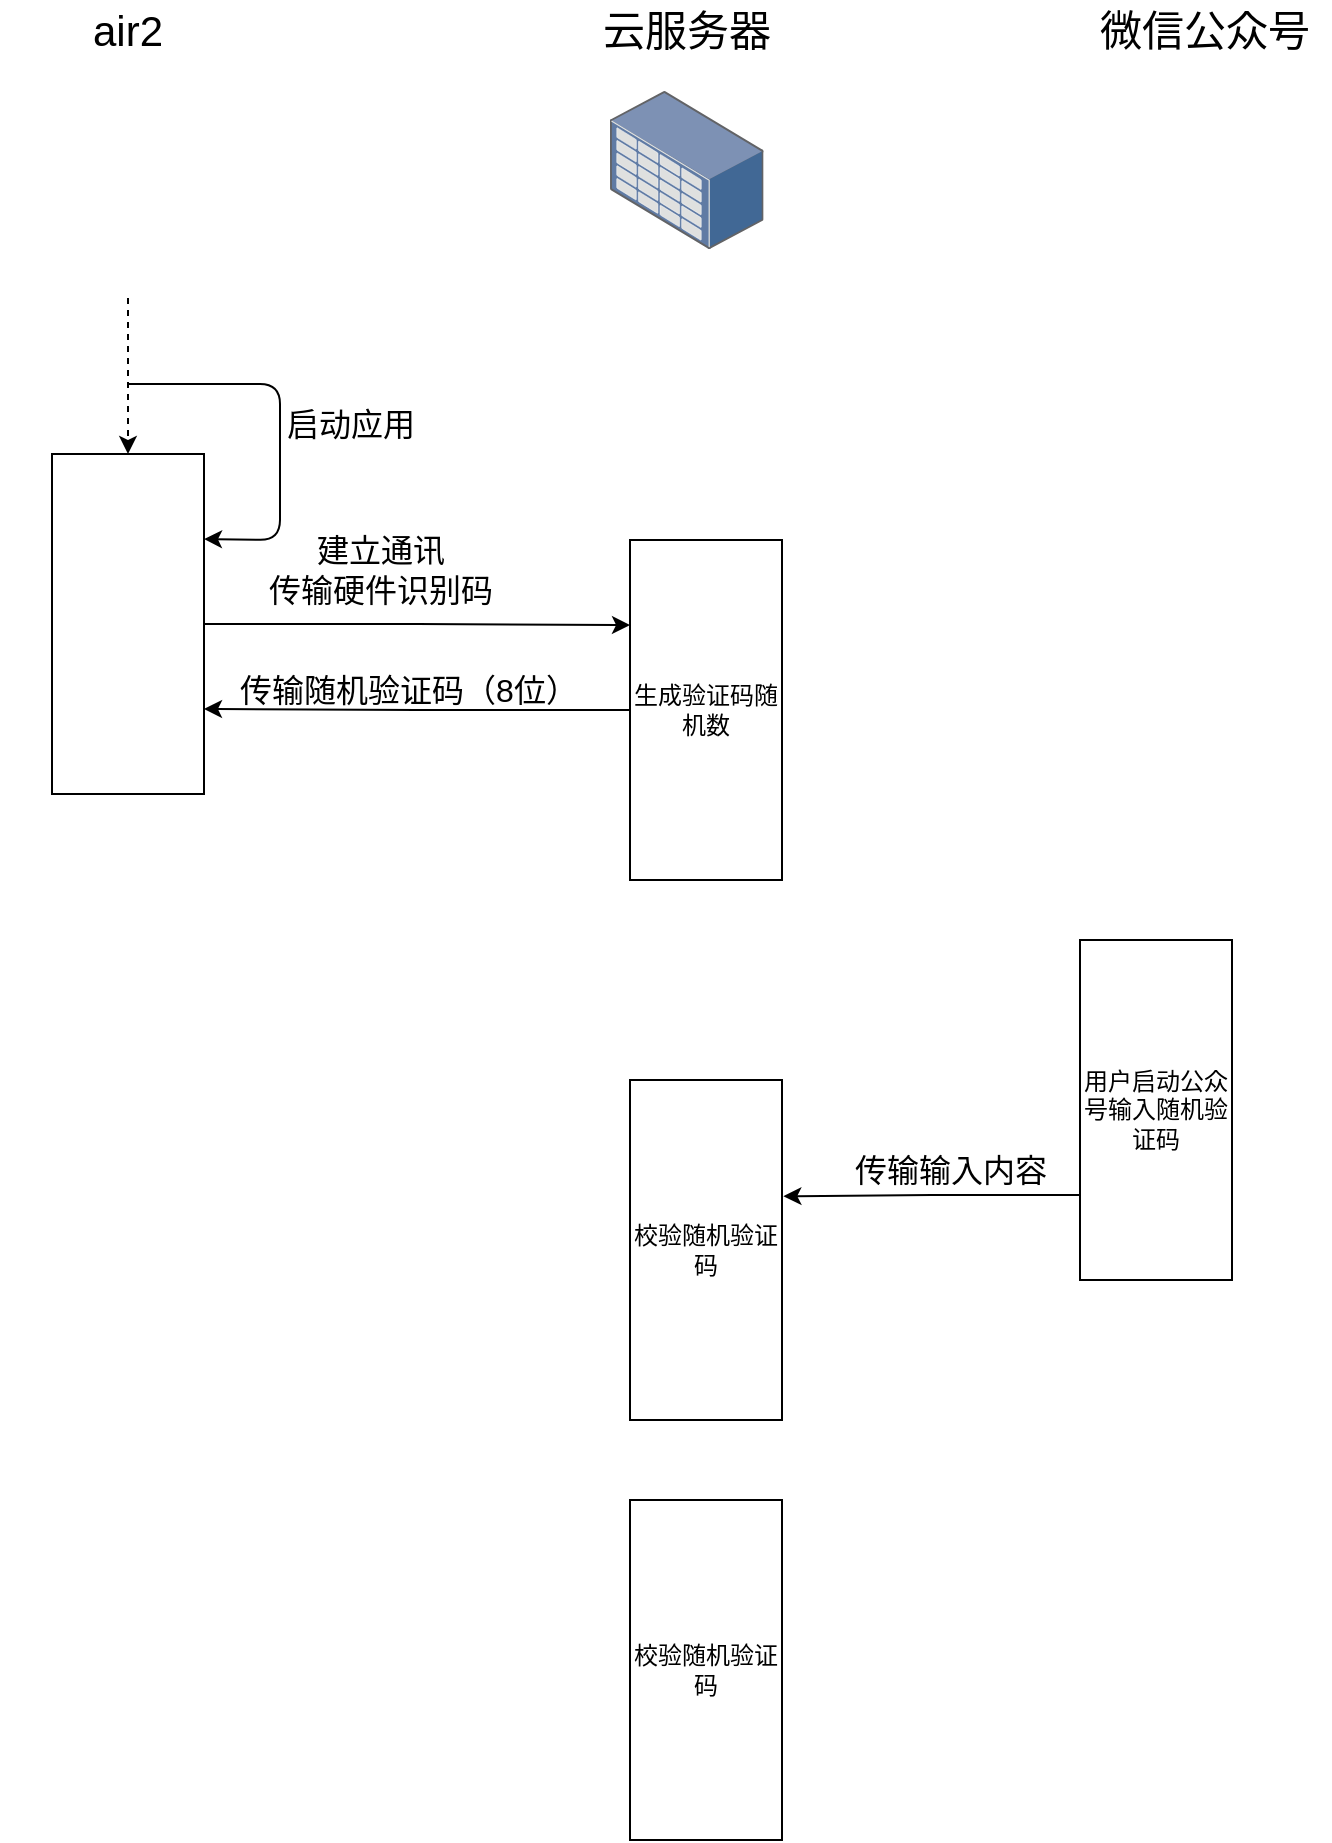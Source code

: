 <mxfile version="21.7.2" type="github" pages="6">
  <diagram name="第 1 页" id="tbNAQEeTbe8jgCemLPBB">
    <mxGraphModel dx="1386" dy="793" grid="1" gridSize="10" guides="1" tooltips="1" connect="1" arrows="1" fold="1" page="1" pageScale="1" pageWidth="827" pageHeight="1169" math="0" shadow="0">
      <root>
        <mxCell id="0" />
        <mxCell id="1" parent="0" />
        <mxCell id="WIPg4IyiBnpdyHLyORIN-1" value="" style="image;points=[];aspect=fixed;html=1;align=center;shadow=0;dashed=0;image=img/lib/allied_telesis/storage/Datacenter_Server_Storage_Unit_Large.svg;" parent="1" vertex="1">
          <mxGeometry x="375" y="145.4" width="76.8" height="79.2" as="geometry" />
        </mxCell>
        <mxCell id="WIPg4IyiBnpdyHLyORIN-4" value="" style="shape=image;html=1;verticalAlign=top;verticalLabelPosition=bottom;labelBackgroundColor=#ffffff;imageAspect=0;aspect=fixed;image=https://cdn0.iconfinder.com/data/icons/social-media-2104/24/social_media_social_media_logo_wechat-128.png" parent="1" vertex="1">
          <mxGeometry x="640" y="152.5" width="65" height="65" as="geometry" />
        </mxCell>
        <mxCell id="WIPg4IyiBnpdyHLyORIN-18" style="edgeStyle=orthogonalEdgeStyle;rounded=0;orthogonalLoop=1;jettySize=auto;html=1;exitX=0.5;exitY=1;exitDx=0;exitDy=0;entryX=0.5;entryY=0;entryDx=0;entryDy=0;dashed=1;" parent="1" source="WIPg4IyiBnpdyHLyORIN-5" target="WIPg4IyiBnpdyHLyORIN-12" edge="1">
          <mxGeometry relative="1" as="geometry" />
        </mxCell>
        <mxCell id="WIPg4IyiBnpdyHLyORIN-5" value="" style="shape=image;html=1;verticalAlign=top;verticalLabelPosition=bottom;labelBackgroundColor=#ffffff;imageAspect=0;aspect=fixed;image=https://cdn2.iconfinder.com/data/icons/freecns-cumulus/16/519647-150_Glasses-128.png" parent="1" vertex="1">
          <mxGeometry x="70" y="121" width="128" height="128" as="geometry" />
        </mxCell>
        <mxCell id="WIPg4IyiBnpdyHLyORIN-7" value="air2" style="text;html=1;strokeColor=none;fillColor=none;align=center;verticalAlign=middle;whiteSpace=wrap;rounded=0;fontSize=21;" parent="1" vertex="1">
          <mxGeometry x="104" y="100" width="60" height="30" as="geometry" />
        </mxCell>
        <mxCell id="WIPg4IyiBnpdyHLyORIN-8" value="云服务器" style="text;html=1;strokeColor=none;fillColor=none;align=center;verticalAlign=middle;whiteSpace=wrap;rounded=0;fontSize=21;" parent="1" vertex="1">
          <mxGeometry x="366" y="100" width="95" height="30" as="geometry" />
        </mxCell>
        <mxCell id="WIPg4IyiBnpdyHLyORIN-11" value="微信公众号" style="text;html=1;strokeColor=none;fillColor=none;align=center;verticalAlign=middle;whiteSpace=wrap;rounded=0;fontSize=21;" parent="1" vertex="1">
          <mxGeometry x="610" y="100" width="125" height="30" as="geometry" />
        </mxCell>
        <mxCell id="WIPg4IyiBnpdyHLyORIN-14" style="edgeStyle=orthogonalEdgeStyle;rounded=0;orthogonalLoop=1;jettySize=auto;html=1;exitX=1;exitY=0.5;exitDx=0;exitDy=0;entryX=0;entryY=0.25;entryDx=0;entryDy=0;" parent="1" source="WIPg4IyiBnpdyHLyORIN-12" target="WIPg4IyiBnpdyHLyORIN-13" edge="1">
          <mxGeometry relative="1" as="geometry" />
        </mxCell>
        <mxCell id="WIPg4IyiBnpdyHLyORIN-12" value="" style="rounded=0;whiteSpace=wrap;html=1;" parent="1" vertex="1">
          <mxGeometry x="96" y="327" width="76" height="170" as="geometry" />
        </mxCell>
        <mxCell id="WIPg4IyiBnpdyHLyORIN-17" style="edgeStyle=orthogonalEdgeStyle;rounded=0;orthogonalLoop=1;jettySize=auto;html=1;exitX=0;exitY=0.5;exitDx=0;exitDy=0;entryX=1;entryY=0.75;entryDx=0;entryDy=0;" parent="1" source="WIPg4IyiBnpdyHLyORIN-13" target="WIPg4IyiBnpdyHLyORIN-12" edge="1">
          <mxGeometry relative="1" as="geometry" />
        </mxCell>
        <mxCell id="WIPg4IyiBnpdyHLyORIN-13" value="生成验证码随机数" style="rounded=0;whiteSpace=wrap;html=1;" parent="1" vertex="1">
          <mxGeometry x="385" y="370" width="76" height="170" as="geometry" />
        </mxCell>
        <mxCell id="WIPg4IyiBnpdyHLyORIN-15" value="&lt;font style=&quot;font-size: 16px;&quot;&gt;建立通讯&lt;/font&gt;" style="text;html=1;align=center;verticalAlign=middle;resizable=0;points=[];autosize=1;strokeColor=none;fillColor=none;" parent="1" vertex="1">
          <mxGeometry x="215" y="360" width="90" height="30" as="geometry" />
        </mxCell>
        <mxCell id="WIPg4IyiBnpdyHLyORIN-16" value="&lt;font style=&quot;font-size: 16px;&quot;&gt;传输硬件识别码&lt;/font&gt;" style="text;html=1;align=center;verticalAlign=middle;resizable=0;points=[];autosize=1;strokeColor=none;fillColor=none;" parent="1" vertex="1">
          <mxGeometry x="190" y="380" width="140" height="30" as="geometry" />
        </mxCell>
        <mxCell id="WIPg4IyiBnpdyHLyORIN-19" value="" style="endArrow=classic;html=1;rounded=1;entryX=1;entryY=0.25;entryDx=0;entryDy=0;" parent="1" target="WIPg4IyiBnpdyHLyORIN-12" edge="1">
          <mxGeometry width="50" height="50" relative="1" as="geometry">
            <mxPoint x="134" y="292" as="sourcePoint" />
            <mxPoint x="564" y="292" as="targetPoint" />
            <Array as="points">
              <mxPoint x="210" y="292" />
              <mxPoint x="210" y="370" />
            </Array>
          </mxGeometry>
        </mxCell>
        <mxCell id="WIPg4IyiBnpdyHLyORIN-20" value="&lt;font style=&quot;font-size: 16px;&quot;&gt;启动应用&lt;/font&gt;" style="text;html=1;align=center;verticalAlign=middle;resizable=0;points=[];autosize=1;strokeColor=none;fillColor=none;" parent="1" vertex="1">
          <mxGeometry x="200" y="297" width="90" height="30" as="geometry" />
        </mxCell>
        <mxCell id="WIPg4IyiBnpdyHLyORIN-21" value="&lt;font style=&quot;font-size: 16px;&quot;&gt;传输随机验证码（8位）&lt;/font&gt;" style="text;html=1;align=center;verticalAlign=middle;resizable=0;points=[];autosize=1;strokeColor=none;fillColor=none;" parent="1" vertex="1">
          <mxGeometry x="179" y="430" width="190" height="30" as="geometry" />
        </mxCell>
        <mxCell id="WIPg4IyiBnpdyHLyORIN-24" style="edgeStyle=orthogonalEdgeStyle;rounded=0;orthogonalLoop=1;jettySize=auto;html=1;exitX=0;exitY=0.75;exitDx=0;exitDy=0;entryX=1.009;entryY=0.342;entryDx=0;entryDy=0;entryPerimeter=0;" parent="1" source="WIPg4IyiBnpdyHLyORIN-22" target="WIPg4IyiBnpdyHLyORIN-23" edge="1">
          <mxGeometry relative="1" as="geometry" />
        </mxCell>
        <mxCell id="WIPg4IyiBnpdyHLyORIN-22" value="用户启动公众号输入随机验证码" style="rounded=0;whiteSpace=wrap;html=1;" parent="1" vertex="1">
          <mxGeometry x="610" y="570" width="76" height="170" as="geometry" />
        </mxCell>
        <mxCell id="WIPg4IyiBnpdyHLyORIN-23" value="校验随机验证码" style="rounded=0;whiteSpace=wrap;html=1;" parent="1" vertex="1">
          <mxGeometry x="385" y="640" width="76" height="170" as="geometry" />
        </mxCell>
        <mxCell id="WIPg4IyiBnpdyHLyORIN-25" value="&lt;font style=&quot;font-size: 16px;&quot;&gt;传输输入内容&lt;/font&gt;" style="text;html=1;align=center;verticalAlign=middle;resizable=0;points=[];autosize=1;strokeColor=none;fillColor=none;" parent="1" vertex="1">
          <mxGeometry x="485" y="670" width="120" height="30" as="geometry" />
        </mxCell>
        <mxCell id="WIPg4IyiBnpdyHLyORIN-27" value="校验随机验证码" style="rounded=0;whiteSpace=wrap;html=1;" parent="1" vertex="1">
          <mxGeometry x="385" y="850" width="76" height="170" as="geometry" />
        </mxCell>
      </root>
    </mxGraphModel>
  </diagram>
  <diagram id="AiDIZEmmGgKxxyYdE0Q1" name="第 2 页">
    <mxGraphModel dx="3599" dy="1586" grid="1" gridSize="10" guides="1" tooltips="1" connect="1" arrows="1" fold="1" page="1" pageScale="1" pageWidth="827" pageHeight="1169" math="0" shadow="0">
      <root>
        <mxCell id="0" />
        <mxCell id="1" parent="0" />
        <mxCell id="V5kMmdpQEaDHI8ah_SAi-24" value="微信公众号端" style="swimlane;whiteSpace=wrap;html=1;" vertex="1" parent="1">
          <mxGeometry x="480" y="300" width="300" height="1060" as="geometry" />
        </mxCell>
        <mxCell id="V5kMmdpQEaDHI8ah_SAi-2" value="" style="shape=image;html=1;verticalAlign=top;verticalLabelPosition=bottom;labelBackgroundColor=#ffffff;imageAspect=0;aspect=fixed;image=https://cdn0.iconfinder.com/data/icons/social-media-2104/24/social_media_social_media_logo_wechat-128.png" vertex="1" parent="V5kMmdpQEaDHI8ah_SAi-24">
          <mxGeometry x="117.5" y="71.5" width="65" height="65" as="geometry" />
        </mxCell>
        <mxCell id="4Fa01oT7hVqr7HHOkqir-5" value="打开微信公众号，输入随机验证码、硬件识别码" style="rounded=0;whiteSpace=wrap;html=1;" vertex="1" parent="V5kMmdpQEaDHI8ah_SAi-24">
          <mxGeometry x="90" y="420" width="120" height="60" as="geometry" />
        </mxCell>
        <mxCell id="4Fa01oT7hVqr7HHOkqir-14" value="传输输入内容" style="text;html=1;align=center;verticalAlign=middle;resizable=0;points=[];autosize=1;strokeColor=none;fillColor=none;" vertex="1" parent="V5kMmdpQEaDHI8ah_SAi-24">
          <mxGeometry x="-5" y="560" width="100" height="30" as="geometry" />
        </mxCell>
        <mxCell id="V5kMmdpQEaDHI8ah_SAi-25" value="云服务器端" style="swimlane;whiteSpace=wrap;html=1;" vertex="1" parent="1">
          <mxGeometry x="180" y="300" width="300" height="1060" as="geometry" />
        </mxCell>
        <mxCell id="V5kMmdpQEaDHI8ah_SAi-1" value="" style="image;points=[];aspect=fixed;html=1;align=center;shadow=0;dashed=0;image=img/lib/allied_telesis/storage/Datacenter_Server_Storage_Unit_Large.svg;" vertex="1" parent="V5kMmdpQEaDHI8ah_SAi-25">
          <mxGeometry x="111.6" y="64.4" width="76.8" height="79.2" as="geometry" />
        </mxCell>
        <mxCell id="V5kMmdpQEaDHI8ah_SAi-35" value="记录硬件识别码&lt;br&gt;生成八位随机验证码" style="rounded=0;whiteSpace=wrap;html=1;dashed=1;dashPattern=8 8;" vertex="1" parent="V5kMmdpQEaDHI8ah_SAi-25">
          <mxGeometry x="90" y="270" width="120" height="60" as="geometry" />
        </mxCell>
        <mxCell id="36JzOF9Vr0czZC-aHNhf-1" value="传输硬件识别码" style="text;html=1;align=center;verticalAlign=middle;resizable=0;points=[];autosize=1;strokeColor=none;fillColor=none;" vertex="1" parent="V5kMmdpQEaDHI8ah_SAi-25">
          <mxGeometry x="-10" y="270" width="110" height="30" as="geometry" />
        </mxCell>
        <mxCell id="4Fa01oT7hVqr7HHOkqir-4" value="传输随机验证码" style="text;html=1;align=center;verticalAlign=middle;resizable=0;points=[];autosize=1;strokeColor=none;fillColor=none;" vertex="1" parent="V5kMmdpQEaDHI8ah_SAi-25">
          <mxGeometry x="1.6" y="370" width="110" height="30" as="geometry" />
        </mxCell>
        <mxCell id="4Fa01oT7hVqr7HHOkqir-13" style="edgeStyle=orthogonalEdgeStyle;rounded=0;orthogonalLoop=1;jettySize=auto;html=1;exitX=0.5;exitY=1;exitDx=0;exitDy=0;dashed=1;dashPattern=8 8;" edge="1" parent="V5kMmdpQEaDHI8ah_SAi-25" source="4Fa01oT7hVqr7HHOkqir-9" target="4Fa01oT7hVqr7HHOkqir-12">
          <mxGeometry relative="1" as="geometry" />
        </mxCell>
        <mxCell id="4Fa01oT7hVqr7HHOkqir-9" value="校验随机验证码是否正确" style="rhombus;whiteSpace=wrap;html=1;dashed=1;dashPattern=8 8;" vertex="1" parent="V5kMmdpQEaDHI8ah_SAi-25">
          <mxGeometry x="108.4" y="550" width="80" height="80" as="geometry" />
        </mxCell>
        <mxCell id="4Fa01oT7hVqr7HHOkqir-12" value="用户是否首次使用" style="rhombus;whiteSpace=wrap;html=1;dashed=1;dashPattern=8 8;" vertex="1" parent="V5kMmdpQEaDHI8ah_SAi-25">
          <mxGeometry x="194.0" y="680" width="80" height="80" as="geometry" />
        </mxCell>
        <mxCell id="4Fa01oT7hVqr7HHOkqir-19" value="等待重新输入" style="rounded=0;whiteSpace=wrap;html=1;dashed=1;dashPattern=8 8;" vertex="1" parent="V5kMmdpQEaDHI8ah_SAi-25">
          <mxGeometry x="120" y="890" width="120" height="60" as="geometry" />
        </mxCell>
        <mxCell id="4Fa01oT7hVqr7HHOkqir-20" value="用户是否首次使用" style="rhombus;whiteSpace=wrap;html=1;dashed=1;dashPattern=8 8;" vertex="1" parent="V5kMmdpQEaDHI8ah_SAi-25">
          <mxGeometry x="31.6" y="680" width="80" height="80" as="geometry" />
        </mxCell>
        <mxCell id="V5kMmdpQEaDHI8ah_SAi-26" value="眼镜端" style="swimlane;whiteSpace=wrap;html=1;" vertex="1" parent="1">
          <mxGeometry x="-140" y="300" width="320" height="1060" as="geometry" />
        </mxCell>
        <mxCell id="V5kMmdpQEaDHI8ah_SAi-4" value="" style="shape=image;html=1;verticalAlign=top;verticalLabelPosition=bottom;labelBackgroundColor=#ffffff;imageAspect=0;aspect=fixed;image=https://cdn2.iconfinder.com/data/icons/freecns-cumulus/16/519647-150_Glasses-128.png" vertex="1" parent="V5kMmdpQEaDHI8ah_SAi-26">
          <mxGeometry x="86" y="40" width="128" height="128" as="geometry" />
        </mxCell>
        <mxCell id="V5kMmdpQEaDHI8ah_SAi-27" value="启动应用" style="rounded=1;whiteSpace=wrap;html=1;" vertex="1" parent="V5kMmdpQEaDHI8ah_SAi-26">
          <mxGeometry x="90" y="168" width="120" height="60" as="geometry" />
        </mxCell>
        <mxCell id="36JzOF9Vr0czZC-aHNhf-2" value="建立通讯" style="text;html=1;align=center;verticalAlign=middle;resizable=0;points=[];autosize=1;strokeColor=none;fillColor=none;" vertex="1" parent="V5kMmdpQEaDHI8ah_SAi-26">
          <mxGeometry x="230" y="270" width="70" height="30" as="geometry" />
        </mxCell>
        <mxCell id="36JzOF9Vr0czZC-aHNhf-3" value="展示随机验证码与硬件识别码" style="rounded=0;whiteSpace=wrap;html=1;" vertex="1" parent="V5kMmdpQEaDHI8ah_SAi-26">
          <mxGeometry x="90" y="370" width="120" height="60" as="geometry" />
        </mxCell>
        <mxCell id="V5kMmdpQEaDHI8ah_SAi-29" value="&lt;h1&gt;流程图说明&lt;/h1&gt;&lt;p&gt;用户操作：&lt;/p&gt;&lt;p&gt;数据流：&lt;/p&gt;" style="text;html=1;strokeColor=none;fillColor=none;spacing=5;spacingTop=-20;whiteSpace=wrap;overflow=hidden;rounded=0;" vertex="1" parent="1">
          <mxGeometry x="-340" y="324" width="190" height="120" as="geometry" />
        </mxCell>
        <mxCell id="V5kMmdpQEaDHI8ah_SAi-30" value="" style="endArrow=none;html=1;rounded=0;" edge="1" parent="1">
          <mxGeometry width="50" height="50" relative="1" as="geometry">
            <mxPoint x="-275" y="380" as="sourcePoint" />
            <mxPoint x="-215" y="380" as="targetPoint" />
          </mxGeometry>
        </mxCell>
        <mxCell id="V5kMmdpQEaDHI8ah_SAi-31" value="" style="endArrow=none;dashed=1;html=1;dashPattern=1 3;strokeWidth=2;rounded=0;" edge="1" parent="1">
          <mxGeometry width="50" height="50" relative="1" as="geometry">
            <mxPoint x="-280" y="410" as="sourcePoint" />
            <mxPoint x="-210" y="410" as="targetPoint" />
          </mxGeometry>
        </mxCell>
        <mxCell id="4Fa01oT7hVqr7HHOkqir-1" style="edgeStyle=orthogonalEdgeStyle;rounded=0;orthogonalLoop=1;jettySize=auto;html=1;exitX=0.5;exitY=1;exitDx=0;exitDy=0;entryX=0;entryY=0.5;entryDx=0;entryDy=0;dashed=1;dashPattern=8 8;" edge="1" parent="1" source="V5kMmdpQEaDHI8ah_SAi-27" target="V5kMmdpQEaDHI8ah_SAi-35">
          <mxGeometry relative="1" as="geometry" />
        </mxCell>
        <mxCell id="4Fa01oT7hVqr7HHOkqir-2" style="edgeStyle=orthogonalEdgeStyle;rounded=0;orthogonalLoop=1;jettySize=auto;html=1;exitX=0.5;exitY=1;exitDx=0;exitDy=0;entryX=1;entryY=0.5;entryDx=0;entryDy=0;dashed=1;dashPattern=12 12;" edge="1" parent="1" source="V5kMmdpQEaDHI8ah_SAi-35" target="36JzOF9Vr0czZC-aHNhf-3">
          <mxGeometry relative="1" as="geometry" />
        </mxCell>
        <mxCell id="4Fa01oT7hVqr7HHOkqir-7" style="edgeStyle=orthogonalEdgeStyle;rounded=0;orthogonalLoop=1;jettySize=auto;html=1;exitX=0.5;exitY=1;exitDx=0;exitDy=0;entryX=1;entryY=0.5;entryDx=0;entryDy=0;dashed=1;dashPattern=8 8;" edge="1" parent="1" source="4Fa01oT7hVqr7HHOkqir-5" target="4Fa01oT7hVqr7HHOkqir-9">
          <mxGeometry relative="1" as="geometry">
            <mxPoint x="390" y="870" as="targetPoint" />
          </mxGeometry>
        </mxCell>
        <mxCell id="4Fa01oT7hVqr7HHOkqir-8" style="edgeStyle=orthogonalEdgeStyle;rounded=0;orthogonalLoop=1;jettySize=auto;html=1;exitX=0.5;exitY=1;exitDx=0;exitDy=0;entryX=-0.015;entryY=0.607;entryDx=0;entryDy=0;entryPerimeter=0;" edge="1" parent="1" source="36JzOF9Vr0czZC-aHNhf-3" target="4Fa01oT7hVqr7HHOkqir-5">
          <mxGeometry relative="1" as="geometry">
            <mxPoint x="-10" y="720" as="sourcePoint" />
            <mxPoint x="548.2" y="764.06" as="targetPoint" />
            <Array as="points">
              <mxPoint x="10" y="756" />
            </Array>
          </mxGeometry>
        </mxCell>
      </root>
    </mxGraphModel>
  </diagram>
  <diagram id="v2FPPxEHtAOoA3APONHY" name="注册">
    <mxGraphModel dx="2369" dy="888" grid="1" gridSize="10" guides="1" tooltips="1" connect="1" arrows="1" fold="1" page="1" pageScale="1" pageWidth="827" pageHeight="1169" math="0" shadow="0">
      <root>
        <mxCell id="0" />
        <mxCell id="1" parent="0" />
        <mxCell id="S5pLNYtR8QhVrt4fow2M-1" value="微信公众号端" style="swimlane;whiteSpace=wrap;html=1;" parent="1" vertex="1">
          <mxGeometry x="520" y="270" width="300" height="1060" as="geometry" />
        </mxCell>
        <mxCell id="S5pLNYtR8QhVrt4fow2M-2" value="" style="shape=image;html=1;verticalAlign=top;verticalLabelPosition=bottom;labelBackgroundColor=#ffffff;imageAspect=0;aspect=fixed;image=https://cdn0.iconfinder.com/data/icons/social-media-2104/24/social_media_social_media_logo_wechat-128.png" parent="S5pLNYtR8QhVrt4fow2M-1" vertex="1">
          <mxGeometry x="117.5" y="71.5" width="65" height="65" as="geometry" />
        </mxCell>
        <mxCell id="S5pLNYtR8QhVrt4fow2M-3" value="打开微信公众号，输入随机验证码、硬件识别码" style="rounded=0;whiteSpace=wrap;html=1;" parent="S5pLNYtR8QhVrt4fow2M-1" vertex="1">
          <mxGeometry x="90" y="420" width="120" height="60" as="geometry" />
        </mxCell>
        <mxCell id="S5pLNYtR8QhVrt4fow2M-5" value="云服务器端" style="swimlane;whiteSpace=wrap;html=1;" parent="1" vertex="1">
          <mxGeometry x="220" y="270" width="300" height="1060" as="geometry" />
        </mxCell>
        <mxCell id="S5pLNYtR8QhVrt4fow2M-6" value="" style="image;points=[];aspect=fixed;html=1;align=center;shadow=0;dashed=0;image=img/lib/allied_telesis/storage/Datacenter_Server_Storage_Unit_Large.svg;" parent="S5pLNYtR8QhVrt4fow2M-5" vertex="1">
          <mxGeometry x="111.6" y="64.4" width="76.8" height="79.2" as="geometry" />
        </mxCell>
        <mxCell id="S5pLNYtR8QhVrt4fow2M-7" value="记录硬件识别码&lt;br&gt;生成八位随机验证码" style="rounded=0;whiteSpace=wrap;html=1;dashed=1;dashPattern=8 8;" parent="S5pLNYtR8QhVrt4fow2M-5" vertex="1">
          <mxGeometry x="90" y="270" width="120" height="60" as="geometry" />
        </mxCell>
        <mxCell id="S5pLNYtR8QhVrt4fow2M-8" value="传输硬件识别码" style="text;html=1;align=center;verticalAlign=middle;resizable=0;points=[];autosize=1;strokeColor=none;fillColor=none;" parent="S5pLNYtR8QhVrt4fow2M-5" vertex="1">
          <mxGeometry x="-10" y="270" width="110" height="30" as="geometry" />
        </mxCell>
        <mxCell id="S5pLNYtR8QhVrt4fow2M-9" value="传输随机验证码" style="text;html=1;align=center;verticalAlign=middle;resizable=0;points=[];autosize=1;strokeColor=none;fillColor=none;" parent="S5pLNYtR8QhVrt4fow2M-5" vertex="1">
          <mxGeometry x="1.6" y="370" width="110" height="30" as="geometry" />
        </mxCell>
        <mxCell id="9fl4VUv_E_WJOEoY0fX2-5" style="edgeStyle=orthogonalEdgeStyle;rounded=0;orthogonalLoop=1;jettySize=auto;html=1;exitX=0.5;exitY=1;exitDx=0;exitDy=0;" edge="1" parent="S5pLNYtR8QhVrt4fow2M-5" source="9fl4VUv_E_WJOEoY0fX2-3" target="9fl4VUv_E_WJOEoY0fX2-4">
          <mxGeometry relative="1" as="geometry" />
        </mxCell>
        <mxCell id="9fl4VUv_E_WJOEoY0fX2-3" value="校验硬件码与随机验证码是否匹配" style="rhombus;whiteSpace=wrap;html=1;dashed=1;dashPattern=8 8;" vertex="1" parent="S5pLNYtR8QhVrt4fow2M-5">
          <mxGeometry x="110" y="520" width="80" height="80" as="geometry" />
        </mxCell>
        <mxCell id="9fl4VUv_E_WJOEoY0fX2-4" value="生成userid&lt;br&gt;初始化账户信息&amp;nbsp;" style="rounded=0;whiteSpace=wrap;html=1;dashed=1;dashPattern=8 8;" vertex="1" parent="S5pLNYtR8QhVrt4fow2M-5">
          <mxGeometry x="90" y="640" width="120" height="60" as="geometry" />
        </mxCell>
        <mxCell id="S5pLNYtR8QhVrt4fow2M-15" value="眼镜端" style="swimlane;whiteSpace=wrap;html=1;" parent="1" vertex="1">
          <mxGeometry x="-100" y="270" width="320" height="1060" as="geometry" />
        </mxCell>
        <mxCell id="S5pLNYtR8QhVrt4fow2M-16" value="" style="shape=image;html=1;verticalAlign=top;verticalLabelPosition=bottom;labelBackgroundColor=#ffffff;imageAspect=0;aspect=fixed;image=https://cdn2.iconfinder.com/data/icons/freecns-cumulus/16/519647-150_Glasses-128.png" parent="S5pLNYtR8QhVrt4fow2M-15" vertex="1">
          <mxGeometry x="86" y="40" width="128" height="128" as="geometry" />
        </mxCell>
        <mxCell id="S5pLNYtR8QhVrt4fow2M-17" value="启动应用" style="rounded=1;whiteSpace=wrap;html=1;" parent="S5pLNYtR8QhVrt4fow2M-15" vertex="1">
          <mxGeometry x="90" y="168" width="120" height="60" as="geometry" />
        </mxCell>
        <mxCell id="S5pLNYtR8QhVrt4fow2M-18" value="建立通讯" style="text;html=1;align=center;verticalAlign=middle;resizable=0;points=[];autosize=1;strokeColor=none;fillColor=none;" parent="S5pLNYtR8QhVrt4fow2M-15" vertex="1">
          <mxGeometry x="230" y="270" width="70" height="30" as="geometry" />
        </mxCell>
        <mxCell id="S5pLNYtR8QhVrt4fow2M-19" value="展示随机验证码与硬件识别码" style="rounded=0;whiteSpace=wrap;html=1;" parent="S5pLNYtR8QhVrt4fow2M-15" vertex="1">
          <mxGeometry x="90" y="370" width="120" height="60" as="geometry" />
        </mxCell>
        <mxCell id="9fl4VUv_E_WJOEoY0fX2-9" style="edgeStyle=orthogonalEdgeStyle;rounded=0;orthogonalLoop=1;jettySize=auto;html=1;exitX=0.5;exitY=1;exitDx=0;exitDy=0;entryX=0.5;entryY=0;entryDx=0;entryDy=0;" edge="1" parent="S5pLNYtR8QhVrt4fow2M-15" source="9fl4VUv_E_WJOEoY0fX2-6" target="9fl4VUv_E_WJOEoY0fX2-8">
          <mxGeometry relative="1" as="geometry" />
        </mxCell>
        <mxCell id="9fl4VUv_E_WJOEoY0fX2-6" value="获得权限信息&lt;br&gt;开始识别" style="rounded=0;whiteSpace=wrap;html=1;" vertex="1" parent="S5pLNYtR8QhVrt4fow2M-15">
          <mxGeometry x="90" y="640" width="120" height="60" as="geometry" />
        </mxCell>
        <mxCell id="9fl4VUv_E_WJOEoY0fX2-8" value="识别流程" style="rounded=1;whiteSpace=wrap;html=1;" vertex="1" parent="S5pLNYtR8QhVrt4fow2M-15">
          <mxGeometry x="90" y="740" width="120" height="60" as="geometry" />
        </mxCell>
        <mxCell id="S5pLNYtR8QhVrt4fow2M-20" value="&lt;h1&gt;注册流程图说明&lt;/h1&gt;&lt;p&gt;用户操作：&lt;/p&gt;&lt;p&gt;数据流：&lt;/p&gt;" style="text;html=1;strokeColor=none;fillColor=none;spacing=5;spacingTop=-20;whiteSpace=wrap;overflow=hidden;rounded=0;" parent="1" vertex="1">
          <mxGeometry x="-300" y="294" width="190" height="120" as="geometry" />
        </mxCell>
        <mxCell id="S5pLNYtR8QhVrt4fow2M-21" value="" style="endArrow=none;html=1;rounded=0;" parent="1" edge="1">
          <mxGeometry width="50" height="50" relative="1" as="geometry">
            <mxPoint x="-235" y="350" as="sourcePoint" />
            <mxPoint x="-175" y="350" as="targetPoint" />
          </mxGeometry>
        </mxCell>
        <mxCell id="S5pLNYtR8QhVrt4fow2M-22" value="" style="endArrow=none;dashed=1;html=1;dashPattern=1 3;strokeWidth=2;rounded=0;" parent="1" edge="1">
          <mxGeometry width="50" height="50" relative="1" as="geometry">
            <mxPoint x="-240" y="380" as="sourcePoint" />
            <mxPoint x="-170" y="380" as="targetPoint" />
          </mxGeometry>
        </mxCell>
        <mxCell id="S5pLNYtR8QhVrt4fow2M-23" style="edgeStyle=orthogonalEdgeStyle;rounded=0;orthogonalLoop=1;jettySize=auto;html=1;exitX=0.5;exitY=1;exitDx=0;exitDy=0;entryX=0;entryY=0.5;entryDx=0;entryDy=0;dashed=1;dashPattern=8 8;" parent="1" source="S5pLNYtR8QhVrt4fow2M-17" target="S5pLNYtR8QhVrt4fow2M-7" edge="1">
          <mxGeometry relative="1" as="geometry" />
        </mxCell>
        <mxCell id="S5pLNYtR8QhVrt4fow2M-24" style="edgeStyle=orthogonalEdgeStyle;rounded=0;orthogonalLoop=1;jettySize=auto;html=1;exitX=0.5;exitY=1;exitDx=0;exitDy=0;entryX=1;entryY=0.5;entryDx=0;entryDy=0;dashed=1;dashPattern=12 12;" parent="1" source="S5pLNYtR8QhVrt4fow2M-7" target="S5pLNYtR8QhVrt4fow2M-19" edge="1">
          <mxGeometry relative="1" as="geometry" />
        </mxCell>
        <mxCell id="S5pLNYtR8QhVrt4fow2M-26" style="edgeStyle=orthogonalEdgeStyle;rounded=0;orthogonalLoop=1;jettySize=auto;html=1;exitX=0.5;exitY=1;exitDx=0;exitDy=0;entryX=-0.015;entryY=0.607;entryDx=0;entryDy=0;entryPerimeter=0;" parent="1" source="S5pLNYtR8QhVrt4fow2M-19" target="S5pLNYtR8QhVrt4fow2M-3" edge="1">
          <mxGeometry relative="1" as="geometry">
            <mxPoint x="30" y="690" as="sourcePoint" />
            <mxPoint x="588.2" y="734.06" as="targetPoint" />
            <Array as="points">
              <mxPoint x="50" y="726" />
            </Array>
          </mxGeometry>
        </mxCell>
        <mxCell id="9fl4VUv_E_WJOEoY0fX2-2" style="edgeStyle=orthogonalEdgeStyle;rounded=0;orthogonalLoop=1;jettySize=auto;html=1;exitX=0.5;exitY=1;exitDx=0;exitDy=0;entryX=1;entryY=0.5;entryDx=0;entryDy=0;dashed=1;dashPattern=8 8;" edge="1" parent="1" source="S5pLNYtR8QhVrt4fow2M-3" target="9fl4VUv_E_WJOEoY0fX2-3">
          <mxGeometry relative="1" as="geometry">
            <mxPoint x="430" y="830" as="targetPoint" />
          </mxGeometry>
        </mxCell>
        <mxCell id="9fl4VUv_E_WJOEoY0fX2-7" style="edgeStyle=orthogonalEdgeStyle;rounded=0;orthogonalLoop=1;jettySize=auto;html=1;exitX=0;exitY=0.5;exitDx=0;exitDy=0;entryX=1;entryY=0.5;entryDx=0;entryDy=0;dashed=1;dashPattern=8 8;" edge="1" parent="1" source="9fl4VUv_E_WJOEoY0fX2-4" target="9fl4VUv_E_WJOEoY0fX2-6">
          <mxGeometry relative="1" as="geometry" />
        </mxCell>
      </root>
    </mxGraphModel>
  </diagram>
  <diagram name="登录" id="mqu2ii3w1FAYi4nnCZX2">
    <mxGraphModel dx="2258" dy="824" grid="1" gridSize="10" guides="1" tooltips="1" connect="1" arrows="1" fold="1" page="1" pageScale="1" pageWidth="827" pageHeight="1169" math="0" shadow="0">
      <root>
        <mxCell id="niRmxYAIvpwmv0L6szt4-0" />
        <mxCell id="niRmxYAIvpwmv0L6szt4-1" parent="niRmxYAIvpwmv0L6szt4-0" />
        <mxCell id="niRmxYAIvpwmv0L6szt4-2" value="微信公众号端" style="swimlane;whiteSpace=wrap;html=1;" vertex="1" parent="niRmxYAIvpwmv0L6szt4-1">
          <mxGeometry x="520" y="270" width="300" height="1060" as="geometry" />
        </mxCell>
        <mxCell id="niRmxYAIvpwmv0L6szt4-3" value="" style="shape=image;html=1;verticalAlign=top;verticalLabelPosition=bottom;labelBackgroundColor=#ffffff;imageAspect=0;aspect=fixed;image=https://cdn0.iconfinder.com/data/icons/social-media-2104/24/social_media_social_media_logo_wechat-128.png" vertex="1" parent="niRmxYAIvpwmv0L6szt4-2">
          <mxGeometry x="117.5" y="71.5" width="65" height="65" as="geometry" />
        </mxCell>
        <mxCell id="6Pe-KwOe29Xe-fpm9avm-13" value="充值" style="rounded=0;whiteSpace=wrap;html=1;" vertex="1" parent="niRmxYAIvpwmv0L6szt4-2">
          <mxGeometry x="90" y="680" width="120" height="60" as="geometry" />
        </mxCell>
        <mxCell id="niRmxYAIvpwmv0L6szt4-5" value="云服务器端" style="swimlane;whiteSpace=wrap;html=1;" vertex="1" parent="niRmxYAIvpwmv0L6szt4-1">
          <mxGeometry x="220" y="270" width="300" height="1060" as="geometry" />
        </mxCell>
        <mxCell id="niRmxYAIvpwmv0L6szt4-6" value="" style="image;points=[];aspect=fixed;html=1;align=center;shadow=0;dashed=0;image=img/lib/allied_telesis/storage/Datacenter_Server_Storage_Unit_Large.svg;" vertex="1" parent="niRmxYAIvpwmv0L6szt4-5">
          <mxGeometry x="111.6" y="64.4" width="76.8" height="79.2" as="geometry" />
        </mxCell>
        <mxCell id="niRmxYAIvpwmv0L6szt4-8" value="传输硬件识别码" style="text;html=1;align=center;verticalAlign=middle;resizable=0;points=[];autosize=1;strokeColor=none;fillColor=none;" vertex="1" parent="niRmxYAIvpwmv0L6szt4-5">
          <mxGeometry x="-10" y="270" width="110" height="30" as="geometry" />
        </mxCell>
        <mxCell id="niRmxYAIvpwmv0L6szt4-10" style="edgeStyle=orthogonalEdgeStyle;rounded=0;orthogonalLoop=1;jettySize=auto;html=1;exitX=0.5;exitY=1;exitDx=0;exitDy=0;dashed=1;" edge="1" parent="niRmxYAIvpwmv0L6szt4-5" source="niRmxYAIvpwmv0L6szt4-11" target="niRmxYAIvpwmv0L6szt4-12">
          <mxGeometry relative="1" as="geometry" />
        </mxCell>
        <mxCell id="6Pe-KwOe29Xe-fpm9avm-5" style="edgeStyle=orthogonalEdgeStyle;rounded=0;orthogonalLoop=1;jettySize=auto;html=1;exitX=0.5;exitY=1;exitDx=0;exitDy=0;entryX=0.5;entryY=0;entryDx=0;entryDy=0;dashed=1;dashPattern=8 8;" edge="1" parent="niRmxYAIvpwmv0L6szt4-5" source="niRmxYAIvpwmv0L6szt4-11" target="6Pe-KwOe29Xe-fpm9avm-3">
          <mxGeometry relative="1" as="geometry" />
        </mxCell>
        <mxCell id="niRmxYAIvpwmv0L6szt4-11" value="系统中是否记录对应硬件标识码" style="rhombus;whiteSpace=wrap;html=1;dashed=1;dashPattern=8 8;" vertex="1" parent="niRmxYAIvpwmv0L6szt4-5">
          <mxGeometry x="108.4" y="260" width="80" height="80" as="geometry" />
        </mxCell>
        <mxCell id="niRmxYAIvpwmv0L6szt4-12" value="记录硬件标识码，进入注册流程" style="rounded=0;whiteSpace=wrap;html=1;dashed=1;dashPattern=8 8;" vertex="1" parent="niRmxYAIvpwmv0L6szt4-5">
          <mxGeometry x="10" y="410" width="120" height="60" as="geometry" />
        </mxCell>
        <mxCell id="6Pe-KwOe29Xe-fpm9avm-0" value="否" style="text;html=1;align=center;verticalAlign=middle;resizable=0;points=[];autosize=1;strokeColor=none;fillColor=none;" vertex="1" parent="niRmxYAIvpwmv0L6szt4-5">
          <mxGeometry x="100" y="350" width="40" height="30" as="geometry" />
        </mxCell>
        <mxCell id="6Pe-KwOe29Xe-fpm9avm-3" value="用户账户剩余授权次数是否足够" style="rhombus;whiteSpace=wrap;html=1;dashed=1;dashPattern=8 8;" vertex="1" parent="niRmxYAIvpwmv0L6szt4-5">
          <mxGeometry x="170" y="410" width="80" height="80" as="geometry" />
        </mxCell>
        <mxCell id="6Pe-KwOe29Xe-fpm9avm-6" value="是" style="text;html=1;align=center;verticalAlign=middle;resizable=0;points=[];autosize=1;strokeColor=none;fillColor=none;" vertex="1" parent="niRmxYAIvpwmv0L6szt4-5">
          <mxGeometry x="154" y="350" width="40" height="30" as="geometry" />
        </mxCell>
        <mxCell id="6Pe-KwOe29Xe-fpm9avm-10" value="否" style="text;html=1;align=center;verticalAlign=middle;resizable=0;points=[];autosize=1;strokeColor=none;fillColor=none;" vertex="1" parent="niRmxYAIvpwmv0L6szt4-5">
          <mxGeometry x="128.4" y="550" width="40" height="30" as="geometry" />
        </mxCell>
        <mxCell id="niRmxYAIvpwmv0L6szt4-13" value="眼镜端" style="swimlane;whiteSpace=wrap;html=1;" vertex="1" parent="niRmxYAIvpwmv0L6szt4-1">
          <mxGeometry x="-100" y="270" width="320" height="1060" as="geometry" />
        </mxCell>
        <mxCell id="niRmxYAIvpwmv0L6szt4-14" value="" style="shape=image;html=1;verticalAlign=top;verticalLabelPosition=bottom;labelBackgroundColor=#ffffff;imageAspect=0;aspect=fixed;image=https://cdn2.iconfinder.com/data/icons/freecns-cumulus/16/519647-150_Glasses-128.png" vertex="1" parent="niRmxYAIvpwmv0L6szt4-13">
          <mxGeometry x="86" y="40" width="128" height="128" as="geometry" />
        </mxCell>
        <mxCell id="niRmxYAIvpwmv0L6szt4-15" value="启动应用" style="rounded=1;whiteSpace=wrap;html=1;" vertex="1" parent="niRmxYAIvpwmv0L6szt4-13">
          <mxGeometry x="90" y="168" width="120" height="60" as="geometry" />
        </mxCell>
        <mxCell id="niRmxYAIvpwmv0L6szt4-16" value="建立通讯" style="text;html=1;align=center;verticalAlign=middle;resizable=0;points=[];autosize=1;strokeColor=none;fillColor=none;" vertex="1" parent="niRmxYAIvpwmv0L6szt4-13">
          <mxGeometry x="230" y="270" width="70" height="30" as="geometry" />
        </mxCell>
        <mxCell id="niRmxYAIvpwmv0L6szt4-18" style="edgeStyle=orthogonalEdgeStyle;rounded=0;orthogonalLoop=1;jettySize=auto;html=1;exitX=0.5;exitY=1;exitDx=0;exitDy=0;entryX=0.5;entryY=0;entryDx=0;entryDy=0;" edge="1" parent="niRmxYAIvpwmv0L6szt4-13" source="niRmxYAIvpwmv0L6szt4-19" target="niRmxYAIvpwmv0L6szt4-20">
          <mxGeometry relative="1" as="geometry" />
        </mxCell>
        <mxCell id="niRmxYAIvpwmv0L6szt4-19" value="进入识别流程" style="rounded=0;whiteSpace=wrap;html=1;" vertex="1" parent="niRmxYAIvpwmv0L6szt4-13">
          <mxGeometry x="90" y="820" width="120" height="60" as="geometry" />
        </mxCell>
        <mxCell id="niRmxYAIvpwmv0L6szt4-20" value="识别流程" style="rounded=1;whiteSpace=wrap;html=1;" vertex="1" parent="niRmxYAIvpwmv0L6szt4-13">
          <mxGeometry x="90" y="960" width="120" height="60" as="geometry" />
        </mxCell>
        <mxCell id="6Pe-KwOe29Xe-fpm9avm-1" value="注册流程" style="shape=parallelogram;perimeter=parallelogramPerimeter;whiteSpace=wrap;html=1;fixedSize=1;" vertex="1" parent="niRmxYAIvpwmv0L6szt4-13">
          <mxGeometry x="100" y="410" width="120" height="60" as="geometry" />
        </mxCell>
        <mxCell id="6Pe-KwOe29Xe-fpm9avm-8" value="提示前往公众号充值" style="rounded=0;whiteSpace=wrap;html=1;" vertex="1" parent="niRmxYAIvpwmv0L6szt4-13">
          <mxGeometry x="90" y="550" width="120" height="60" as="geometry" />
        </mxCell>
        <mxCell id="niRmxYAIvpwmv0L6szt4-21" value="&lt;h1&gt;登录流程图说明&lt;/h1&gt;&lt;p&gt;用户操作：&lt;/p&gt;&lt;p&gt;数据流：&lt;/p&gt;" style="text;html=1;strokeColor=none;fillColor=none;spacing=5;spacingTop=-20;whiteSpace=wrap;overflow=hidden;rounded=0;" vertex="1" parent="niRmxYAIvpwmv0L6szt4-1">
          <mxGeometry x="-300" y="294" width="190" height="120" as="geometry" />
        </mxCell>
        <mxCell id="niRmxYAIvpwmv0L6szt4-22" value="" style="endArrow=none;html=1;rounded=0;" edge="1" parent="niRmxYAIvpwmv0L6szt4-1">
          <mxGeometry width="50" height="50" relative="1" as="geometry">
            <mxPoint x="-235" y="350" as="sourcePoint" />
            <mxPoint x="-175" y="350" as="targetPoint" />
          </mxGeometry>
        </mxCell>
        <mxCell id="niRmxYAIvpwmv0L6szt4-23" value="" style="endArrow=none;dashed=1;html=1;dashPattern=1 3;strokeWidth=2;rounded=0;" edge="1" parent="niRmxYAIvpwmv0L6szt4-1">
          <mxGeometry width="50" height="50" relative="1" as="geometry">
            <mxPoint x="-240" y="380" as="sourcePoint" />
            <mxPoint x="-170" y="380" as="targetPoint" />
          </mxGeometry>
        </mxCell>
        <mxCell id="niRmxYAIvpwmv0L6szt4-24" style="edgeStyle=orthogonalEdgeStyle;rounded=0;orthogonalLoop=1;jettySize=auto;html=1;exitX=0.5;exitY=1;exitDx=0;exitDy=0;entryX=0;entryY=0.5;entryDx=0;entryDy=0;dashed=1;dashPattern=8 8;" edge="1" parent="niRmxYAIvpwmv0L6szt4-1" source="niRmxYAIvpwmv0L6szt4-15" target="niRmxYAIvpwmv0L6szt4-11">
          <mxGeometry relative="1" as="geometry">
            <mxPoint x="310" y="570" as="targetPoint" />
            <Array as="points">
              <mxPoint x="50" y="570" />
              <mxPoint x="328" y="570" />
            </Array>
          </mxGeometry>
        </mxCell>
        <mxCell id="niRmxYAIvpwmv0L6szt4-28" style="edgeStyle=orthogonalEdgeStyle;rounded=0;orthogonalLoop=1;jettySize=auto;html=1;exitX=0;exitY=0.5;exitDx=0;exitDy=0;entryX=1;entryY=0.5;entryDx=0;entryDy=0;dashed=1;" edge="1" parent="niRmxYAIvpwmv0L6szt4-1" source="niRmxYAIvpwmv0L6szt4-12" target="6Pe-KwOe29Xe-fpm9avm-1">
          <mxGeometry relative="1" as="geometry" />
        </mxCell>
        <mxCell id="6Pe-KwOe29Xe-fpm9avm-7" style="edgeStyle=orthogonalEdgeStyle;rounded=0;orthogonalLoop=1;jettySize=auto;html=1;exitX=1;exitY=0.5;exitDx=0;exitDy=0;entryX=1;entryY=0.5;entryDx=0;entryDy=0;dashed=1;dashPattern=8 8;" edge="1" parent="niRmxYAIvpwmv0L6szt4-1" source="6Pe-KwOe29Xe-fpm9avm-3" target="niRmxYAIvpwmv0L6szt4-19">
          <mxGeometry relative="1" as="geometry" />
        </mxCell>
        <mxCell id="6Pe-KwOe29Xe-fpm9avm-9" style="edgeStyle=orthogonalEdgeStyle;rounded=0;orthogonalLoop=1;jettySize=auto;html=1;exitX=0.5;exitY=1;exitDx=0;exitDy=0;entryX=1;entryY=0.5;entryDx=0;entryDy=0;dashed=1;dashPattern=8 8;" edge="1" parent="niRmxYAIvpwmv0L6szt4-1" source="6Pe-KwOe29Xe-fpm9avm-3" target="6Pe-KwOe29Xe-fpm9avm-8">
          <mxGeometry relative="1" as="geometry" />
        </mxCell>
        <mxCell id="6Pe-KwOe29Xe-fpm9avm-11" value="是" style="text;html=1;align=center;verticalAlign=middle;resizable=0;points=[];autosize=1;strokeColor=none;fillColor=none;" vertex="1" parent="niRmxYAIvpwmv0L6szt4-1">
          <mxGeometry x="460" y="688" width="40" height="30" as="geometry" />
        </mxCell>
        <mxCell id="6Pe-KwOe29Xe-fpm9avm-12" style="edgeStyle=orthogonalEdgeStyle;rounded=0;orthogonalLoop=1;jettySize=auto;html=1;exitX=0.5;exitY=1;exitDx=0;exitDy=0;entryX=0;entryY=0.5;entryDx=0;entryDy=0;" edge="1" parent="niRmxYAIvpwmv0L6szt4-1" source="6Pe-KwOe29Xe-fpm9avm-8" target="6Pe-KwOe29Xe-fpm9avm-13">
          <mxGeometry relative="1" as="geometry">
            <mxPoint x="640" y="1000" as="targetPoint" />
          </mxGeometry>
        </mxCell>
        <mxCell id="6Pe-KwOe29Xe-fpm9avm-14" style="edgeStyle=orthogonalEdgeStyle;rounded=0;orthogonalLoop=1;jettySize=auto;html=1;exitX=1;exitY=0.5;exitDx=0;exitDy=0;entryX=1;entryY=0;entryDx=0;entryDy=0;dashed=1;dashPattern=8 8;" edge="1" parent="niRmxYAIvpwmv0L6szt4-1" source="6Pe-KwOe29Xe-fpm9avm-13" target="6Pe-KwOe29Xe-fpm9avm-3">
          <mxGeometry relative="1" as="geometry">
            <Array as="points">
              <mxPoint x="750" y="980" />
              <mxPoint x="750" y="680" />
              <mxPoint x="450" y="680" />
            </Array>
          </mxGeometry>
        </mxCell>
      </root>
    </mxGraphModel>
  </diagram>
  <diagram name="识别主流程" id="v8F4kJAO2-Zesm7PXUt-">
    <mxGraphModel dx="2213" dy="793" grid="1" gridSize="10" guides="1" tooltips="1" connect="1" arrows="1" fold="1" page="1" pageScale="1" pageWidth="827" pageHeight="1169" math="0" shadow="0">
      <root>
        <mxCell id="I-JGPa0tcqDKP-8LcAC5-0" />
        <mxCell id="I-JGPa0tcqDKP-8LcAC5-1" parent="I-JGPa0tcqDKP-8LcAC5-0" />
        <mxCell id="I-JGPa0tcqDKP-8LcAC5-2" value="百度云" style="swimlane;whiteSpace=wrap;html=1;" vertex="1" parent="I-JGPa0tcqDKP-8LcAC5-1">
          <mxGeometry x="520" y="270" width="300" height="1060" as="geometry" />
        </mxCell>
        <mxCell id="I-JGPa0tcqDKP-8LcAC5-4" value="充值" style="rounded=0;whiteSpace=wrap;html=1;" vertex="1" parent="I-JGPa0tcqDKP-8LcAC5-2">
          <mxGeometry x="90" y="680" width="120" height="60" as="geometry" />
        </mxCell>
        <mxCell id="dqdmgLe5_BAoCc66WhxI-0" value="" style="html=1;verticalLabelPosition=bottom;align=center;labelBackgroundColor=#ffffff;verticalAlign=top;strokeWidth=2;strokeColor=#0080F0;shadow=0;dashed=0;shape=mxgraph.ios7.icons.cloud;" vertex="1" parent="I-JGPa0tcqDKP-8LcAC5-2">
          <mxGeometry x="135" y="89" width="30" height="30" as="geometry" />
        </mxCell>
        <mxCell id="I-JGPa0tcqDKP-8LcAC5-5" value="云服务器端" style="swimlane;whiteSpace=wrap;html=1;" vertex="1" parent="I-JGPa0tcqDKP-8LcAC5-1">
          <mxGeometry x="220" y="270" width="300" height="1060" as="geometry" />
        </mxCell>
        <mxCell id="I-JGPa0tcqDKP-8LcAC5-6" value="" style="image;points=[];aspect=fixed;html=1;align=center;shadow=0;dashed=0;image=img/lib/allied_telesis/storage/Datacenter_Server_Storage_Unit_Large.svg;" vertex="1" parent="I-JGPa0tcqDKP-8LcAC5-5">
          <mxGeometry x="111.6" y="64.4" width="76.8" height="79.2" as="geometry" />
        </mxCell>
        <mxCell id="I-JGPa0tcqDKP-8LcAC5-7" value="传输硬件识别码" style="text;html=1;align=center;verticalAlign=middle;resizable=0;points=[];autosize=1;strokeColor=none;fillColor=none;" vertex="1" parent="I-JGPa0tcqDKP-8LcAC5-5">
          <mxGeometry x="-10" y="270" width="110" height="30" as="geometry" />
        </mxCell>
        <mxCell id="I-JGPa0tcqDKP-8LcAC5-8" style="edgeStyle=orthogonalEdgeStyle;rounded=0;orthogonalLoop=1;jettySize=auto;html=1;exitX=0.5;exitY=1;exitDx=0;exitDy=0;dashed=1;" edge="1" parent="I-JGPa0tcqDKP-8LcAC5-5" source="I-JGPa0tcqDKP-8LcAC5-10" target="I-JGPa0tcqDKP-8LcAC5-11">
          <mxGeometry relative="1" as="geometry" />
        </mxCell>
        <mxCell id="I-JGPa0tcqDKP-8LcAC5-9" style="edgeStyle=orthogonalEdgeStyle;rounded=0;orthogonalLoop=1;jettySize=auto;html=1;exitX=0.5;exitY=1;exitDx=0;exitDy=0;entryX=0.5;entryY=0;entryDx=0;entryDy=0;dashed=1;dashPattern=8 8;" edge="1" parent="I-JGPa0tcqDKP-8LcAC5-5" source="I-JGPa0tcqDKP-8LcAC5-10" target="I-JGPa0tcqDKP-8LcAC5-13">
          <mxGeometry relative="1" as="geometry" />
        </mxCell>
        <mxCell id="I-JGPa0tcqDKP-8LcAC5-10" value="系统中是否记录对应硬件标识码" style="rhombus;whiteSpace=wrap;html=1;dashed=1;dashPattern=8 8;" vertex="1" parent="I-JGPa0tcqDKP-8LcAC5-5">
          <mxGeometry x="108.4" y="260" width="80" height="80" as="geometry" />
        </mxCell>
        <mxCell id="I-JGPa0tcqDKP-8LcAC5-11" value="记录硬件标识码，进入注册流程" style="rounded=0;whiteSpace=wrap;html=1;dashed=1;dashPattern=8 8;" vertex="1" parent="I-JGPa0tcqDKP-8LcAC5-5">
          <mxGeometry x="10" y="410" width="120" height="60" as="geometry" />
        </mxCell>
        <mxCell id="I-JGPa0tcqDKP-8LcAC5-12" value="否" style="text;html=1;align=center;verticalAlign=middle;resizable=0;points=[];autosize=1;strokeColor=none;fillColor=none;" vertex="1" parent="I-JGPa0tcqDKP-8LcAC5-5">
          <mxGeometry x="100" y="350" width="40" height="30" as="geometry" />
        </mxCell>
        <mxCell id="I-JGPa0tcqDKP-8LcAC5-13" value="用户账户剩余授权次数是否足够" style="rhombus;whiteSpace=wrap;html=1;dashed=1;dashPattern=8 8;" vertex="1" parent="I-JGPa0tcqDKP-8LcAC5-5">
          <mxGeometry x="170" y="410" width="80" height="80" as="geometry" />
        </mxCell>
        <mxCell id="I-JGPa0tcqDKP-8LcAC5-14" value="是" style="text;html=1;align=center;verticalAlign=middle;resizable=0;points=[];autosize=1;strokeColor=none;fillColor=none;" vertex="1" parent="I-JGPa0tcqDKP-8LcAC5-5">
          <mxGeometry x="154" y="350" width="40" height="30" as="geometry" />
        </mxCell>
        <mxCell id="I-JGPa0tcqDKP-8LcAC5-15" value="否" style="text;html=1;align=center;verticalAlign=middle;resizable=0;points=[];autosize=1;strokeColor=none;fillColor=none;" vertex="1" parent="I-JGPa0tcqDKP-8LcAC5-5">
          <mxGeometry x="128.4" y="550" width="40" height="30" as="geometry" />
        </mxCell>
        <mxCell id="I-JGPa0tcqDKP-8LcAC5-16" value="眼镜端" style="swimlane;whiteSpace=wrap;html=1;" vertex="1" parent="I-JGPa0tcqDKP-8LcAC5-1">
          <mxGeometry x="-100" y="270" width="320" height="1060" as="geometry" />
        </mxCell>
        <mxCell id="I-JGPa0tcqDKP-8LcAC5-17" value="" style="shape=image;html=1;verticalAlign=top;verticalLabelPosition=bottom;labelBackgroundColor=#ffffff;imageAspect=0;aspect=fixed;image=https://cdn2.iconfinder.com/data/icons/freecns-cumulus/16/519647-150_Glasses-128.png" vertex="1" parent="I-JGPa0tcqDKP-8LcAC5-16">
          <mxGeometry x="86" y="40" width="128" height="128" as="geometry" />
        </mxCell>
        <mxCell id="I-JGPa0tcqDKP-8LcAC5-18" value="用户完成登录饼拥有剩余授权次数" style="rounded=1;whiteSpace=wrap;html=1;" vertex="1" parent="I-JGPa0tcqDKP-8LcAC5-16">
          <mxGeometry x="90" y="168" width="120" height="60" as="geometry" />
        </mxCell>
        <mxCell id="I-JGPa0tcqDKP-8LcAC5-19" value="建立通讯" style="text;html=1;align=center;verticalAlign=middle;resizable=0;points=[];autosize=1;strokeColor=none;fillColor=none;" vertex="1" parent="I-JGPa0tcqDKP-8LcAC5-16">
          <mxGeometry x="230" y="270" width="70" height="30" as="geometry" />
        </mxCell>
        <mxCell id="I-JGPa0tcqDKP-8LcAC5-20" style="edgeStyle=orthogonalEdgeStyle;rounded=0;orthogonalLoop=1;jettySize=auto;html=1;exitX=0.5;exitY=1;exitDx=0;exitDy=0;entryX=0.5;entryY=0;entryDx=0;entryDy=0;" edge="1" parent="I-JGPa0tcqDKP-8LcAC5-16" source="I-JGPa0tcqDKP-8LcAC5-21" target="I-JGPa0tcqDKP-8LcAC5-22">
          <mxGeometry relative="1" as="geometry" />
        </mxCell>
        <mxCell id="I-JGPa0tcqDKP-8LcAC5-21" value="进入识别流程" style="rounded=0;whiteSpace=wrap;html=1;" vertex="1" parent="I-JGPa0tcqDKP-8LcAC5-16">
          <mxGeometry x="90" y="820" width="120" height="60" as="geometry" />
        </mxCell>
        <mxCell id="I-JGPa0tcqDKP-8LcAC5-22" value="识别流程" style="rounded=1;whiteSpace=wrap;html=1;" vertex="1" parent="I-JGPa0tcqDKP-8LcAC5-16">
          <mxGeometry x="90" y="960" width="120" height="60" as="geometry" />
        </mxCell>
        <mxCell id="I-JGPa0tcqDKP-8LcAC5-23" value="注册流程" style="shape=parallelogram;perimeter=parallelogramPerimeter;whiteSpace=wrap;html=1;fixedSize=1;" vertex="1" parent="I-JGPa0tcqDKP-8LcAC5-16">
          <mxGeometry x="100" y="410" width="120" height="60" as="geometry" />
        </mxCell>
        <mxCell id="I-JGPa0tcqDKP-8LcAC5-24" value="提示前往公众号充值" style="rounded=0;whiteSpace=wrap;html=1;" vertex="1" parent="I-JGPa0tcqDKP-8LcAC5-16">
          <mxGeometry x="90" y="550" width="120" height="60" as="geometry" />
        </mxCell>
        <mxCell id="I-JGPa0tcqDKP-8LcAC5-25" value="&lt;h1&gt;识别流程图说明&lt;/h1&gt;&lt;p&gt;用户操作：&lt;/p&gt;&lt;p&gt;数据流：&lt;/p&gt;" style="text;html=1;strokeColor=none;fillColor=none;spacing=5;spacingTop=-20;whiteSpace=wrap;overflow=hidden;rounded=0;" vertex="1" parent="I-JGPa0tcqDKP-8LcAC5-1">
          <mxGeometry x="-300" y="294" width="190" height="120" as="geometry" />
        </mxCell>
        <mxCell id="I-JGPa0tcqDKP-8LcAC5-26" value="" style="endArrow=none;html=1;rounded=0;" edge="1" parent="I-JGPa0tcqDKP-8LcAC5-1">
          <mxGeometry width="50" height="50" relative="1" as="geometry">
            <mxPoint x="-235" y="350" as="sourcePoint" />
            <mxPoint x="-175" y="350" as="targetPoint" />
          </mxGeometry>
        </mxCell>
        <mxCell id="I-JGPa0tcqDKP-8LcAC5-27" value="" style="endArrow=none;dashed=1;html=1;dashPattern=1 3;strokeWidth=2;rounded=0;" edge="1" parent="I-JGPa0tcqDKP-8LcAC5-1">
          <mxGeometry width="50" height="50" relative="1" as="geometry">
            <mxPoint x="-240" y="380" as="sourcePoint" />
            <mxPoint x="-170" y="380" as="targetPoint" />
          </mxGeometry>
        </mxCell>
        <mxCell id="I-JGPa0tcqDKP-8LcAC5-28" style="edgeStyle=orthogonalEdgeStyle;rounded=0;orthogonalLoop=1;jettySize=auto;html=1;exitX=0.5;exitY=1;exitDx=0;exitDy=0;entryX=0;entryY=0.5;entryDx=0;entryDy=0;dashed=1;dashPattern=8 8;" edge="1" parent="I-JGPa0tcqDKP-8LcAC5-1" source="I-JGPa0tcqDKP-8LcAC5-18" target="I-JGPa0tcqDKP-8LcAC5-10">
          <mxGeometry relative="1" as="geometry">
            <mxPoint x="310" y="570" as="targetPoint" />
            <Array as="points">
              <mxPoint x="50" y="570" />
              <mxPoint x="328" y="570" />
            </Array>
          </mxGeometry>
        </mxCell>
        <mxCell id="I-JGPa0tcqDKP-8LcAC5-29" style="edgeStyle=orthogonalEdgeStyle;rounded=0;orthogonalLoop=1;jettySize=auto;html=1;exitX=0;exitY=0.5;exitDx=0;exitDy=0;entryX=1;entryY=0.5;entryDx=0;entryDy=0;dashed=1;" edge="1" parent="I-JGPa0tcqDKP-8LcAC5-1" source="I-JGPa0tcqDKP-8LcAC5-11" target="I-JGPa0tcqDKP-8LcAC5-23">
          <mxGeometry relative="1" as="geometry" />
        </mxCell>
        <mxCell id="I-JGPa0tcqDKP-8LcAC5-30" style="edgeStyle=orthogonalEdgeStyle;rounded=0;orthogonalLoop=1;jettySize=auto;html=1;exitX=1;exitY=0.5;exitDx=0;exitDy=0;entryX=1;entryY=0.5;entryDx=0;entryDy=0;dashed=1;dashPattern=8 8;" edge="1" parent="I-JGPa0tcqDKP-8LcAC5-1" source="I-JGPa0tcqDKP-8LcAC5-13" target="I-JGPa0tcqDKP-8LcAC5-21">
          <mxGeometry relative="1" as="geometry" />
        </mxCell>
        <mxCell id="I-JGPa0tcqDKP-8LcAC5-31" style="edgeStyle=orthogonalEdgeStyle;rounded=0;orthogonalLoop=1;jettySize=auto;html=1;exitX=0.5;exitY=1;exitDx=0;exitDy=0;entryX=1;entryY=0.5;entryDx=0;entryDy=0;dashed=1;dashPattern=8 8;" edge="1" parent="I-JGPa0tcqDKP-8LcAC5-1" source="I-JGPa0tcqDKP-8LcAC5-13" target="I-JGPa0tcqDKP-8LcAC5-24">
          <mxGeometry relative="1" as="geometry" />
        </mxCell>
        <mxCell id="I-JGPa0tcqDKP-8LcAC5-32" value="是" style="text;html=1;align=center;verticalAlign=middle;resizable=0;points=[];autosize=1;strokeColor=none;fillColor=none;" vertex="1" parent="I-JGPa0tcqDKP-8LcAC5-1">
          <mxGeometry x="460" y="688" width="40" height="30" as="geometry" />
        </mxCell>
        <mxCell id="I-JGPa0tcqDKP-8LcAC5-33" style="edgeStyle=orthogonalEdgeStyle;rounded=0;orthogonalLoop=1;jettySize=auto;html=1;exitX=0.5;exitY=1;exitDx=0;exitDy=0;entryX=0;entryY=0.5;entryDx=0;entryDy=0;" edge="1" parent="I-JGPa0tcqDKP-8LcAC5-1" source="I-JGPa0tcqDKP-8LcAC5-24" target="I-JGPa0tcqDKP-8LcAC5-4">
          <mxGeometry relative="1" as="geometry">
            <mxPoint x="640" y="1000" as="targetPoint" />
          </mxGeometry>
        </mxCell>
        <mxCell id="I-JGPa0tcqDKP-8LcAC5-34" style="edgeStyle=orthogonalEdgeStyle;rounded=0;orthogonalLoop=1;jettySize=auto;html=1;exitX=1;exitY=0.5;exitDx=0;exitDy=0;entryX=1;entryY=0;entryDx=0;entryDy=0;dashed=1;dashPattern=8 8;" edge="1" parent="I-JGPa0tcqDKP-8LcAC5-1" source="I-JGPa0tcqDKP-8LcAC5-4" target="I-JGPa0tcqDKP-8LcAC5-13">
          <mxGeometry relative="1" as="geometry">
            <Array as="points">
              <mxPoint x="750" y="980" />
              <mxPoint x="750" y="680" />
              <mxPoint x="450" y="680" />
            </Array>
          </mxGeometry>
        </mxCell>
      </root>
    </mxGraphModel>
  </diagram>
  <diagram id="S3AdANg4JopX_vbaPyX2" name="第 5 页">
    <mxGraphModel dx="1002" dy="577" grid="1" gridSize="10" guides="1" tooltips="1" connect="1" arrows="1" fold="1" page="1" pageScale="1" pageWidth="827" pageHeight="1169" math="0" shadow="0">
      <root>
        <mxCell id="0" />
        <mxCell id="1" parent="0" />
      </root>
    </mxGraphModel>
  </diagram>
</mxfile>
